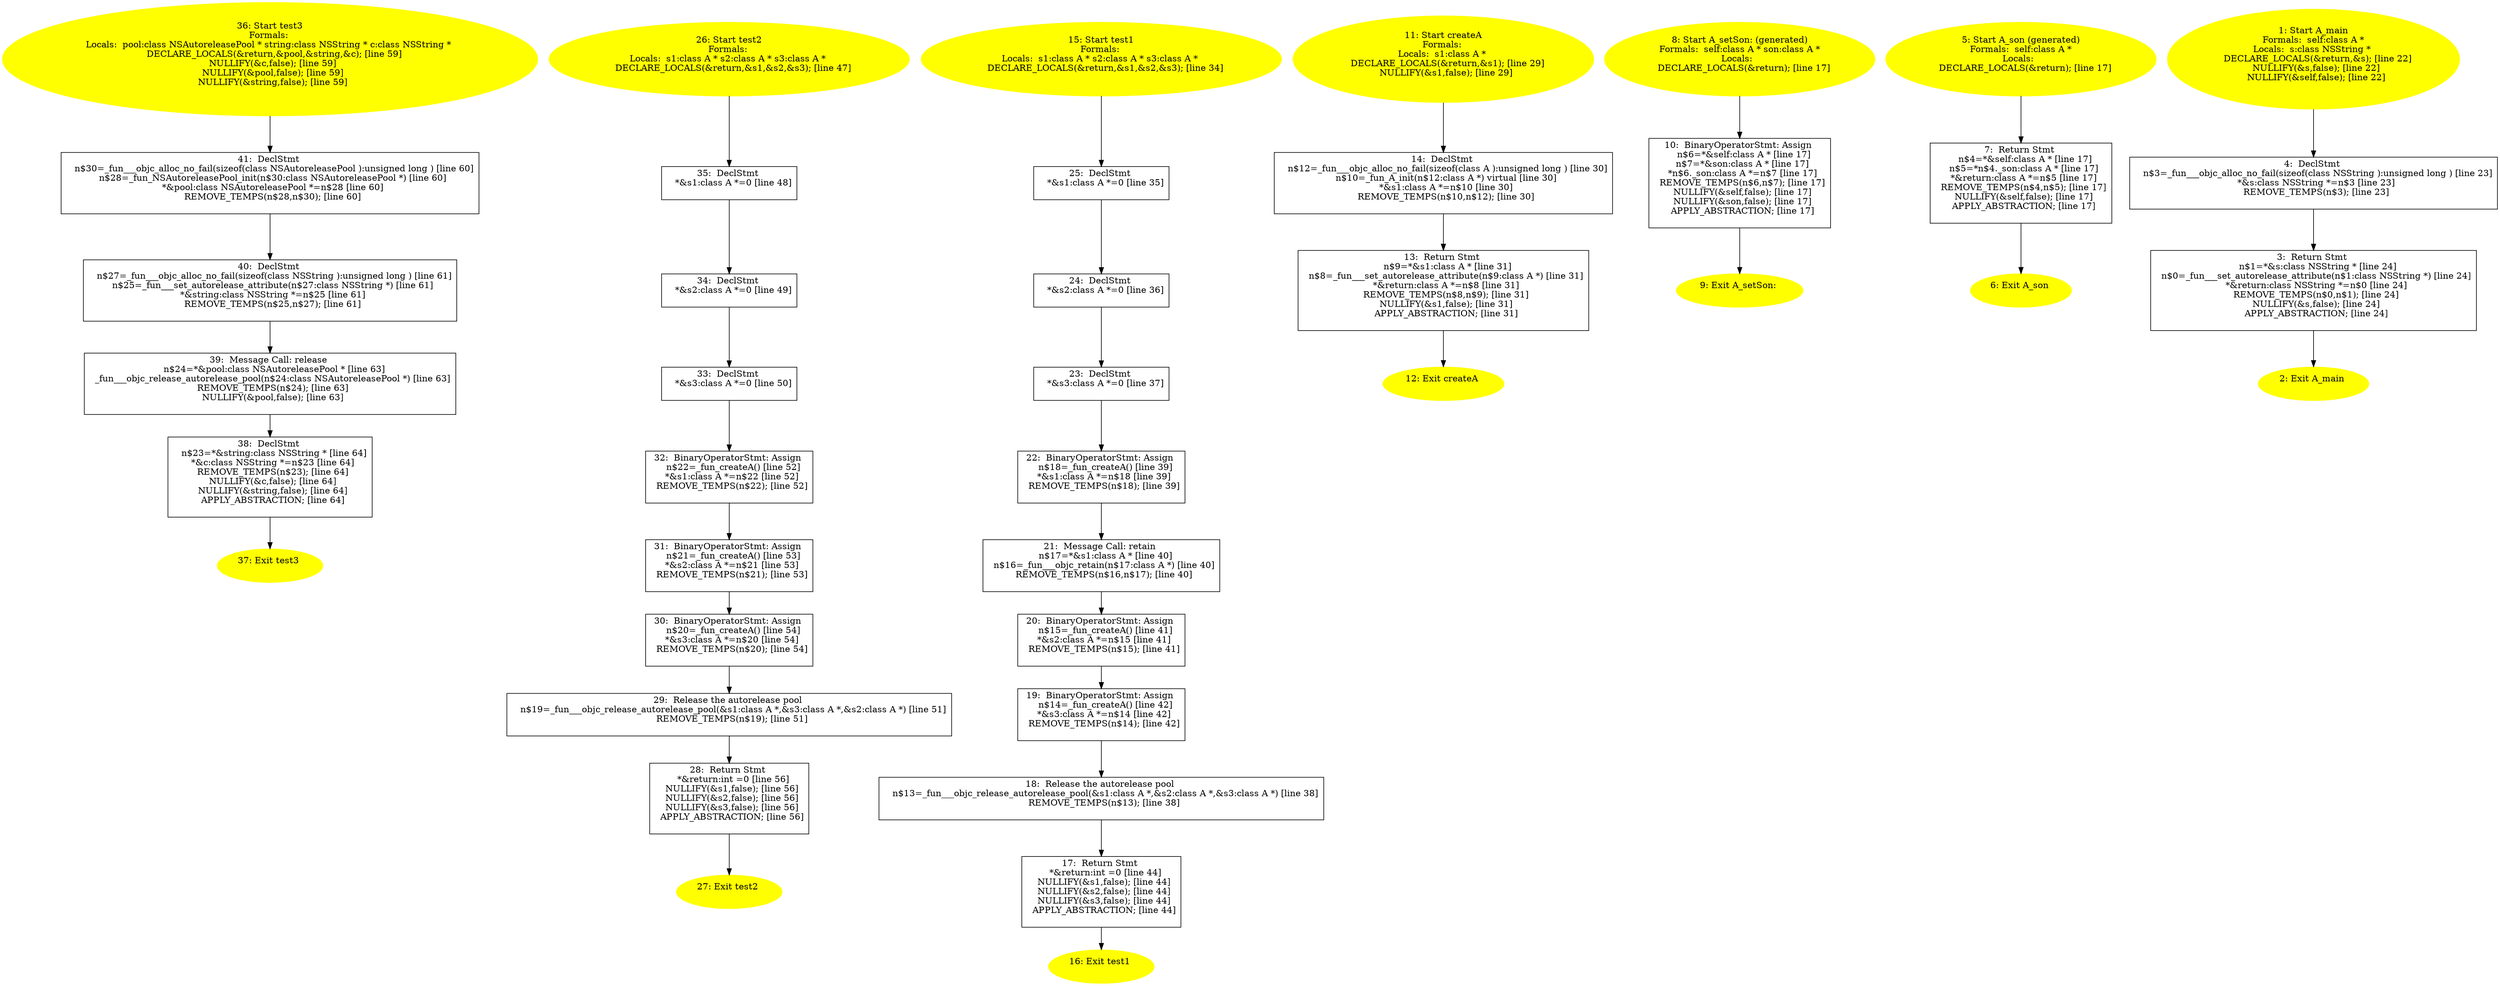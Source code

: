 digraph iCFG {
41 [label="41:  DeclStmt \n   n$30=_fun___objc_alloc_no_fail(sizeof(class NSAutoreleasePool ):unsigned long ) [line 60]\n  n$28=_fun_NSAutoreleasePool_init(n$30:class NSAutoreleasePool *) [line 60]\n  *&pool:class NSAutoreleasePool *=n$28 [line 60]\n  REMOVE_TEMPS(n$28,n$30); [line 60]\n " shape="box"]
	

	 41 -> 40 ;
40 [label="40:  DeclStmt \n   n$27=_fun___objc_alloc_no_fail(sizeof(class NSString ):unsigned long ) [line 61]\n  n$25=_fun___set_autorelease_attribute(n$27:class NSString *) [line 61]\n  *&string:class NSString *=n$25 [line 61]\n  REMOVE_TEMPS(n$25,n$27); [line 61]\n " shape="box"]
	

	 40 -> 39 ;
39 [label="39:  Message Call: release \n   n$24=*&pool:class NSAutoreleasePool * [line 63]\n  _fun___objc_release_autorelease_pool(n$24:class NSAutoreleasePool *) [line 63]\n  REMOVE_TEMPS(n$24); [line 63]\n  NULLIFY(&pool,false); [line 63]\n " shape="box"]
	

	 39 -> 38 ;
38 [label="38:  DeclStmt \n   n$23=*&string:class NSString * [line 64]\n  *&c:class NSString *=n$23 [line 64]\n  REMOVE_TEMPS(n$23); [line 64]\n  NULLIFY(&c,false); [line 64]\n  NULLIFY(&string,false); [line 64]\n  APPLY_ABSTRACTION; [line 64]\n " shape="box"]
	

	 38 -> 37 ;
37 [label="37: Exit test3 \n  " color=yellow style=filled]
	

36 [label="36: Start test3\nFormals: \nLocals:  pool:class NSAutoreleasePool * string:class NSString * c:class NSString * \n   DECLARE_LOCALS(&return,&pool,&string,&c); [line 59]\n  NULLIFY(&c,false); [line 59]\n  NULLIFY(&pool,false); [line 59]\n  NULLIFY(&string,false); [line 59]\n " color=yellow style=filled]
	

	 36 -> 41 ;
35 [label="35:  DeclStmt \n   *&s1:class A *=0 [line 48]\n " shape="box"]
	

	 35 -> 34 ;
34 [label="34:  DeclStmt \n   *&s2:class A *=0 [line 49]\n " shape="box"]
	

	 34 -> 33 ;
33 [label="33:  DeclStmt \n   *&s3:class A *=0 [line 50]\n " shape="box"]
	

	 33 -> 32 ;
32 [label="32:  BinaryOperatorStmt: Assign \n   n$22=_fun_createA() [line 52]\n  *&s1:class A *=n$22 [line 52]\n  REMOVE_TEMPS(n$22); [line 52]\n " shape="box"]
	

	 32 -> 31 ;
31 [label="31:  BinaryOperatorStmt: Assign \n   n$21=_fun_createA() [line 53]\n  *&s2:class A *=n$21 [line 53]\n  REMOVE_TEMPS(n$21); [line 53]\n " shape="box"]
	

	 31 -> 30 ;
30 [label="30:  BinaryOperatorStmt: Assign \n   n$20=_fun_createA() [line 54]\n  *&s3:class A *=n$20 [line 54]\n  REMOVE_TEMPS(n$20); [line 54]\n " shape="box"]
	

	 30 -> 29 ;
29 [label="29:  Release the autorelease pool \n   n$19=_fun___objc_release_autorelease_pool(&s1:class A *,&s3:class A *,&s2:class A *) [line 51]\n  REMOVE_TEMPS(n$19); [line 51]\n " shape="box"]
	

	 29 -> 28 ;
28 [label="28:  Return Stmt \n   *&return:int =0 [line 56]\n  NULLIFY(&s1,false); [line 56]\n  NULLIFY(&s2,false); [line 56]\n  NULLIFY(&s3,false); [line 56]\n  APPLY_ABSTRACTION; [line 56]\n " shape="box"]
	

	 28 -> 27 ;
27 [label="27: Exit test2 \n  " color=yellow style=filled]
	

26 [label="26: Start test2\nFormals: \nLocals:  s1:class A * s2:class A * s3:class A * \n   DECLARE_LOCALS(&return,&s1,&s2,&s3); [line 47]\n " color=yellow style=filled]
	

	 26 -> 35 ;
25 [label="25:  DeclStmt \n   *&s1:class A *=0 [line 35]\n " shape="box"]
	

	 25 -> 24 ;
24 [label="24:  DeclStmt \n   *&s2:class A *=0 [line 36]\n " shape="box"]
	

	 24 -> 23 ;
23 [label="23:  DeclStmt \n   *&s3:class A *=0 [line 37]\n " shape="box"]
	

	 23 -> 22 ;
22 [label="22:  BinaryOperatorStmt: Assign \n   n$18=_fun_createA() [line 39]\n  *&s1:class A *=n$18 [line 39]\n  REMOVE_TEMPS(n$18); [line 39]\n " shape="box"]
	

	 22 -> 21 ;
21 [label="21:  Message Call: retain \n   n$17=*&s1:class A * [line 40]\n  n$16=_fun___objc_retain(n$17:class A *) [line 40]\n  REMOVE_TEMPS(n$16,n$17); [line 40]\n " shape="box"]
	

	 21 -> 20 ;
20 [label="20:  BinaryOperatorStmt: Assign \n   n$15=_fun_createA() [line 41]\n  *&s2:class A *=n$15 [line 41]\n  REMOVE_TEMPS(n$15); [line 41]\n " shape="box"]
	

	 20 -> 19 ;
19 [label="19:  BinaryOperatorStmt: Assign \n   n$14=_fun_createA() [line 42]\n  *&s3:class A *=n$14 [line 42]\n  REMOVE_TEMPS(n$14); [line 42]\n " shape="box"]
	

	 19 -> 18 ;
18 [label="18:  Release the autorelease pool \n   n$13=_fun___objc_release_autorelease_pool(&s1:class A *,&s2:class A *,&s3:class A *) [line 38]\n  REMOVE_TEMPS(n$13); [line 38]\n " shape="box"]
	

	 18 -> 17 ;
17 [label="17:  Return Stmt \n   *&return:int =0 [line 44]\n  NULLIFY(&s1,false); [line 44]\n  NULLIFY(&s2,false); [line 44]\n  NULLIFY(&s3,false); [line 44]\n  APPLY_ABSTRACTION; [line 44]\n " shape="box"]
	

	 17 -> 16 ;
16 [label="16: Exit test1 \n  " color=yellow style=filled]
	

15 [label="15: Start test1\nFormals: \nLocals:  s1:class A * s2:class A * s3:class A * \n   DECLARE_LOCALS(&return,&s1,&s2,&s3); [line 34]\n " color=yellow style=filled]
	

	 15 -> 25 ;
14 [label="14:  DeclStmt \n   n$12=_fun___objc_alloc_no_fail(sizeof(class A ):unsigned long ) [line 30]\n  n$10=_fun_A_init(n$12:class A *) virtual [line 30]\n  *&s1:class A *=n$10 [line 30]\n  REMOVE_TEMPS(n$10,n$12); [line 30]\n " shape="box"]
	

	 14 -> 13 ;
13 [label="13:  Return Stmt \n   n$9=*&s1:class A * [line 31]\n  n$8=_fun___set_autorelease_attribute(n$9:class A *) [line 31]\n  *&return:class A *=n$8 [line 31]\n  REMOVE_TEMPS(n$8,n$9); [line 31]\n  NULLIFY(&s1,false); [line 31]\n  APPLY_ABSTRACTION; [line 31]\n " shape="box"]
	

	 13 -> 12 ;
12 [label="12: Exit createA \n  " color=yellow style=filled]
	

11 [label="11: Start createA\nFormals: \nLocals:  s1:class A * \n   DECLARE_LOCALS(&return,&s1); [line 29]\n  NULLIFY(&s1,false); [line 29]\n " color=yellow style=filled]
	

	 11 -> 14 ;
10 [label="10:  BinaryOperatorStmt: Assign \n   n$6=*&self:class A * [line 17]\n  n$7=*&son:class A * [line 17]\n  *n$6._son:class A *=n$7 [line 17]\n  REMOVE_TEMPS(n$6,n$7); [line 17]\n  NULLIFY(&self,false); [line 17]\n  NULLIFY(&son,false); [line 17]\n  APPLY_ABSTRACTION; [line 17]\n " shape="box"]
	

	 10 -> 9 ;
9 [label="9: Exit A_setSon: \n  " color=yellow style=filled]
	

8 [label="8: Start A_setSon: (generated)\nFormals:  self:class A * son:class A *\nLocals:  \n   DECLARE_LOCALS(&return); [line 17]\n " color=yellow style=filled]
	

	 8 -> 10 ;
7 [label="7:  Return Stmt \n   n$4=*&self:class A * [line 17]\n  n$5=*n$4._son:class A * [line 17]\n  *&return:class A *=n$5 [line 17]\n  REMOVE_TEMPS(n$4,n$5); [line 17]\n  NULLIFY(&self,false); [line 17]\n  APPLY_ABSTRACTION; [line 17]\n " shape="box"]
	

	 7 -> 6 ;
6 [label="6: Exit A_son \n  " color=yellow style=filled]
	

5 [label="5: Start A_son (generated)\nFormals:  self:class A *\nLocals:  \n   DECLARE_LOCALS(&return); [line 17]\n " color=yellow style=filled]
	

	 5 -> 7 ;
4 [label="4:  DeclStmt \n   n$3=_fun___objc_alloc_no_fail(sizeof(class NSString ):unsigned long ) [line 23]\n  *&s:class NSString *=n$3 [line 23]\n  REMOVE_TEMPS(n$3); [line 23]\n " shape="box"]
	

	 4 -> 3 ;
3 [label="3:  Return Stmt \n   n$1=*&s:class NSString * [line 24]\n  n$0=_fun___set_autorelease_attribute(n$1:class NSString *) [line 24]\n  *&return:class NSString *=n$0 [line 24]\n  REMOVE_TEMPS(n$0,n$1); [line 24]\n  NULLIFY(&s,false); [line 24]\n  APPLY_ABSTRACTION; [line 24]\n " shape="box"]
	

	 3 -> 2 ;
2 [label="2: Exit A_main \n  " color=yellow style=filled]
	

1 [label="1: Start A_main\nFormals:  self:class A *\nLocals:  s:class NSString * \n   DECLARE_LOCALS(&return,&s); [line 22]\n  NULLIFY(&s,false); [line 22]\n  NULLIFY(&self,false); [line 22]\n " color=yellow style=filled]
	

	 1 -> 4 ;
}
